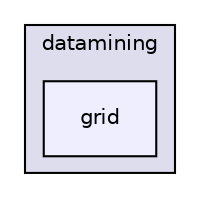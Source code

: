 digraph "grid" {
  compound=true
  node [ fontsize="10", fontname="Helvetica"];
  edge [ labelfontsize="10", labelfontname="Helvetica"];
  subgraph clusterdir_e30bb717cd847fa28d0a5d1114235443 {
    graph [ bgcolor="#ddddee", pencolor="black", label="datamining" fontname="Helvetica", fontsize="10", URL="dir_e30bb717cd847fa28d0a5d1114235443.html"]
  dir_385c2e5b8d0429c351e51221fa7514df [shape=box, label="grid", style="filled", fillcolor="#eeeeff", pencolor="black", URL="dir_385c2e5b8d0429c351e51221fa7514df.html"];
  }
}
